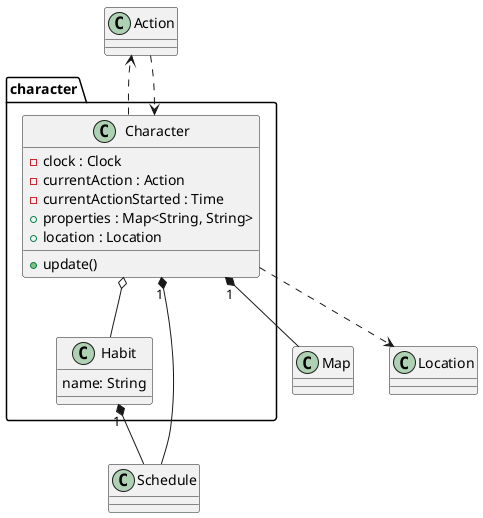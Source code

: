 @startuml character


package character{
    class Character{
        -clock : Clock
        -currentAction : Action
        -currentActionStarted : Time
        +properties : Map<String, String>
        +location : Location
        +update()
    }

    class Habit {
        name: String
    }

}

Character "1" *-- Schedule
Character "1" *-- Map

Action ..> Character
Character ..> Action
Character ..> Location
Character o-- Habit
Habit "1" *-- Schedule

@enduml